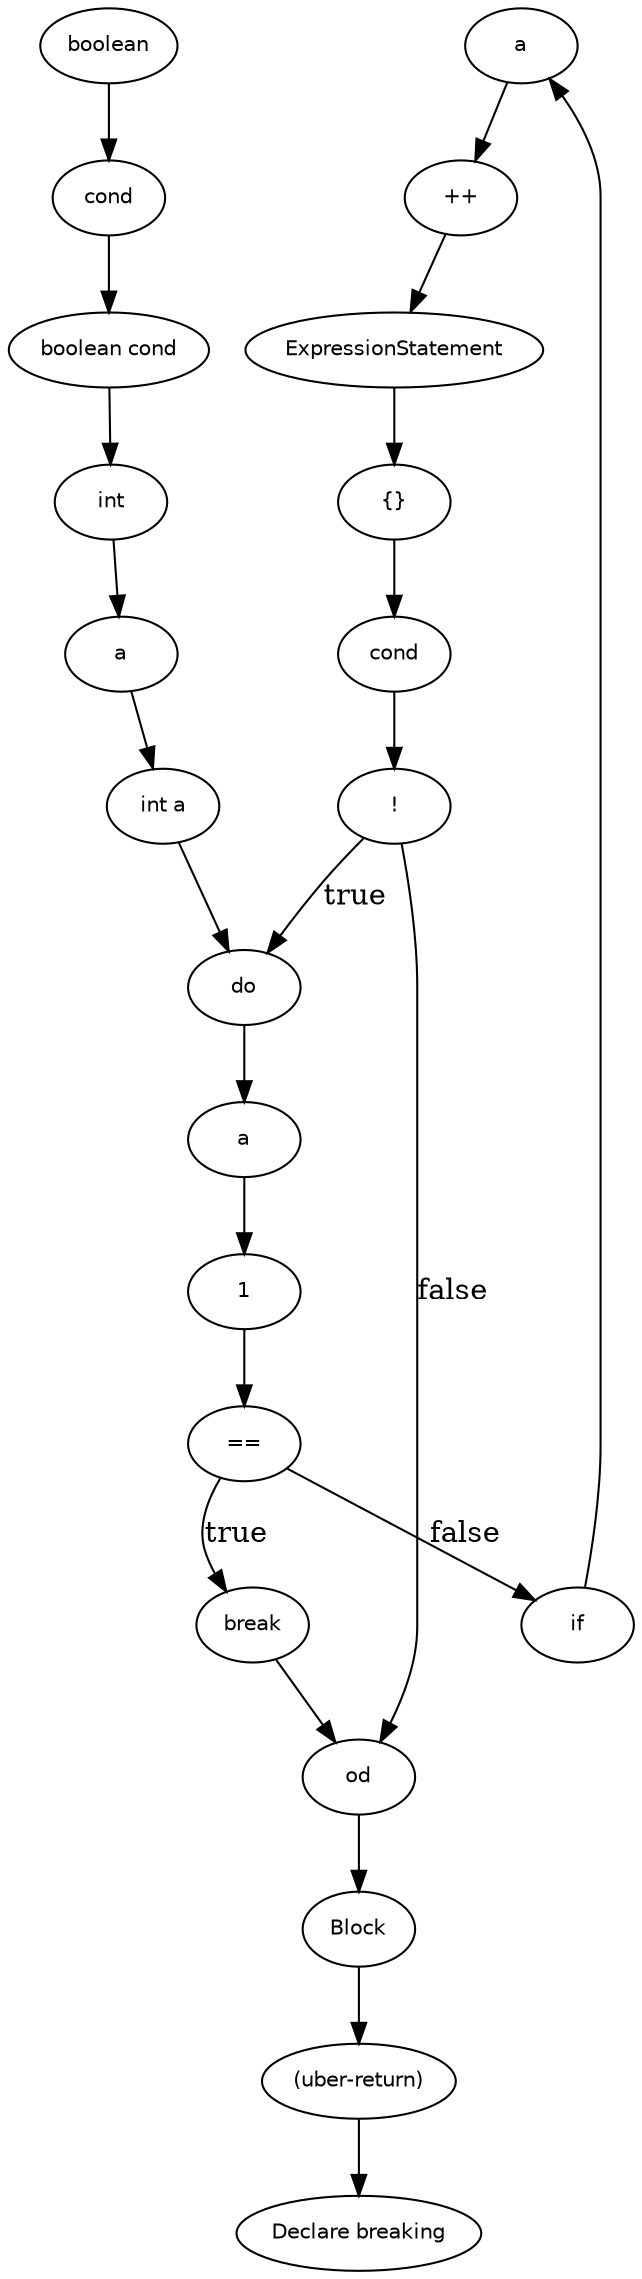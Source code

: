digraph breaking {
  19 [
    label = a,
    fontname = Helvetica,
    fontsize = 10
  ];
  18 [
    label = "++",
    fontname = Helvetica,
    fontsize = 10
  ];
  17 [
    label = ExpressionStatement,
    fontname = Helvetica,
    fontsize = 10
  ];
  16 [
    label = break,
    fontname = Helvetica,
    fontsize = 10
  ];
  15 [
    label = 1,
    fontname = Helvetica,
    fontsize = 10
  ];
  14 [
    label = a,
    fontname = Helvetica,
    fontsize = 10
  ];
  13 [
    label = "==",
    fontname = Helvetica,
    fontsize = 10
  ];
  12 [
    label = if,
    fontname = Helvetica,
    fontsize = 10
  ];
  11 [
    label = "{}",
    fontname = Helvetica,
    fontsize = 10
  ];
  10 [
    label = od,
    fontname = Helvetica,
    fontsize = 10
  ];
  9 [
    label = do,
    fontname = Helvetica,
    fontsize = 10
  ];
  8 [
    label = a,
    fontname = Helvetica,
    fontsize = 10
  ];
  7 [
    label = int,
    fontname = Helvetica,
    fontsize = 10
  ];
  6 [
    label = "int a",
    fontname = Helvetica,
    fontsize = 10
  ];
  5 [
    label = cond,
    fontname = Helvetica,
    fontsize = 10
  ];
  4 [
    label = boolean,
    fontname = Helvetica,
    fontsize = 10
  ];
  3 [
    label = "boolean cond",
    fontname = Helvetica,
    fontsize = 10
  ];
  2 [
    label = "(uber-return)",
    fontname = Helvetica,
    fontsize = 10
  ];
  22 [
    label = Block,
    fontname = Helvetica,
    fontsize = 10
  ];
  21 [
    label = cond,
    fontname = Helvetica,
    fontsize = 10
  ];
  0 [
    label = "Declare breaking",
    fontname = Helvetica,
    fontsize = 10
  ];
  20 [
    label = "!",
    fontname = Helvetica,
    fontsize = 10
  ];
  20 -> 9 [
    label = true
  ];
  3 -> 7 [
    label = ""
  ];
  5 -> 3 [
    label = ""
  ];
  4 -> 5 [
    label = ""
  ];
  21 -> 20 [
    label = ""
  ];
  8 -> 6 [
    label = ""
  ];
  18 -> 17 [
    label = ""
  ];
  11 -> 21 [
    label = ""
  ];
  2 -> 0 [
    label = ""
  ];
  7 -> 8 [
    label = ""
  ];
  17 -> 11 [
    label = ""
  ];
  22 -> 2 [
    label = ""
  ];
  10 -> 22 [
    label = ""
  ];
  16 -> 10 [
    label = ""
  ];
  14 -> 15 [
    label = ""
  ];
  20 -> 10 [
    label = false
  ];
  9 -> 14 [
    label = ""
  ];
  6 -> 9 [
    label = ""
  ];
  19 -> 18 [
    label = ""
  ];
  12 -> 19 [
    label = ""
  ];
  13 -> 12 [
    label = false
  ];
  15 -> 13 [
    label = ""
  ];
  13 -> 16 [
    label = true
  ];
}
